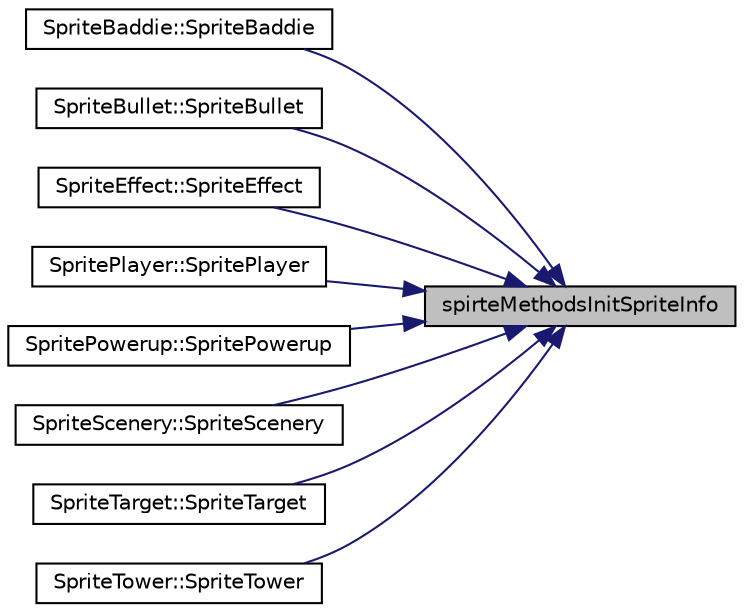 digraph "spirteMethodsInitSpriteInfo"
{
 // LATEX_PDF_SIZE
  edge [fontname="Helvetica",fontsize="10",labelfontname="Helvetica",labelfontsize="10"];
  node [fontname="Helvetica",fontsize="10",shape=record];
  rankdir="RL";
  Node1 [label="spirteMethodsInitSpriteInfo",height=0.2,width=0.4,color="black", fillcolor="grey75", style="filled", fontcolor="black",tooltip="Initializes some of our default values ... /summary>"];
  Node1 -> Node2 [dir="back",color="midnightblue",fontsize="10",style="solid",fontname="Helvetica"];
  Node2 [label="SpriteBaddie::SpriteBaddie",height=0.2,width=0.4,color="black", fillcolor="white", style="filled",URL="$class_sprite_baddie.html#a9a9071b8ec7dbb229cc9eca306ab8db0",tooltip="Constructor for Player Sprite object. /summary>"];
  Node1 -> Node3 [dir="back",color="midnightblue",fontsize="10",style="solid",fontname="Helvetica"];
  Node3 [label="SpriteBullet::SpriteBullet",height=0.2,width=0.4,color="black", fillcolor="white", style="filled",URL="$class_sprite_bullet.html#ac4c32d7018b96e65302ae785c4f08a5d",tooltip="Constructor for Player Sprite object. /summary>"];
  Node1 -> Node4 [dir="back",color="midnightblue",fontsize="10",style="solid",fontname="Helvetica"];
  Node4 [label="SpriteEffect::SpriteEffect",height=0.2,width=0.4,color="black", fillcolor="white", style="filled",URL="$class_sprite_effect.html#a7d6e3164e8470c0bf6ed7d3b131b692f",tooltip="Constructor for Player Sprite object. /summary>"];
  Node1 -> Node5 [dir="back",color="midnightblue",fontsize="10",style="solid",fontname="Helvetica"];
  Node5 [label="SpritePlayer::SpritePlayer",height=0.2,width=0.4,color="black", fillcolor="white", style="filled",URL="$class_sprite_player.html#a91c944c10479838a7169d92d932f8338",tooltip="Constructor for Player Sprite object. /summary>"];
  Node1 -> Node6 [dir="back",color="midnightblue",fontsize="10",style="solid",fontname="Helvetica"];
  Node6 [label="SpritePowerup::SpritePowerup",height=0.2,width=0.4,color="black", fillcolor="white", style="filled",URL="$class_sprite_powerup.html#a4708f818df15fde48a03bba991ae521d",tooltip="Constructor for Player Sprite object. /summary>"];
  Node1 -> Node7 [dir="back",color="midnightblue",fontsize="10",style="solid",fontname="Helvetica"];
  Node7 [label="SpriteScenery::SpriteScenery",height=0.2,width=0.4,color="black", fillcolor="white", style="filled",URL="$class_sprite_scenery.html#a943955ebbb399e0a9fb9a033b7e654de",tooltip="Constructor for Player Sprite object. /summary>"];
  Node1 -> Node8 [dir="back",color="midnightblue",fontsize="10",style="solid",fontname="Helvetica"];
  Node8 [label="SpriteTarget::SpriteTarget",height=0.2,width=0.4,color="black", fillcolor="white", style="filled",URL="$class_sprite_target.html#a0babd2f0be50a823a14bd282dc679417",tooltip="Constructor for Player Sprite object. /summary>"];
  Node1 -> Node9 [dir="back",color="midnightblue",fontsize="10",style="solid",fontname="Helvetica"];
  Node9 [label="SpriteTower::SpriteTower",height=0.2,width=0.4,color="black", fillcolor="white", style="filled",URL="$class_sprite_tower.html#a6e72ac3846163322bdb73ce01b7e8e74",tooltip="Constructor for Player Sprite object. /summary>"];
}
